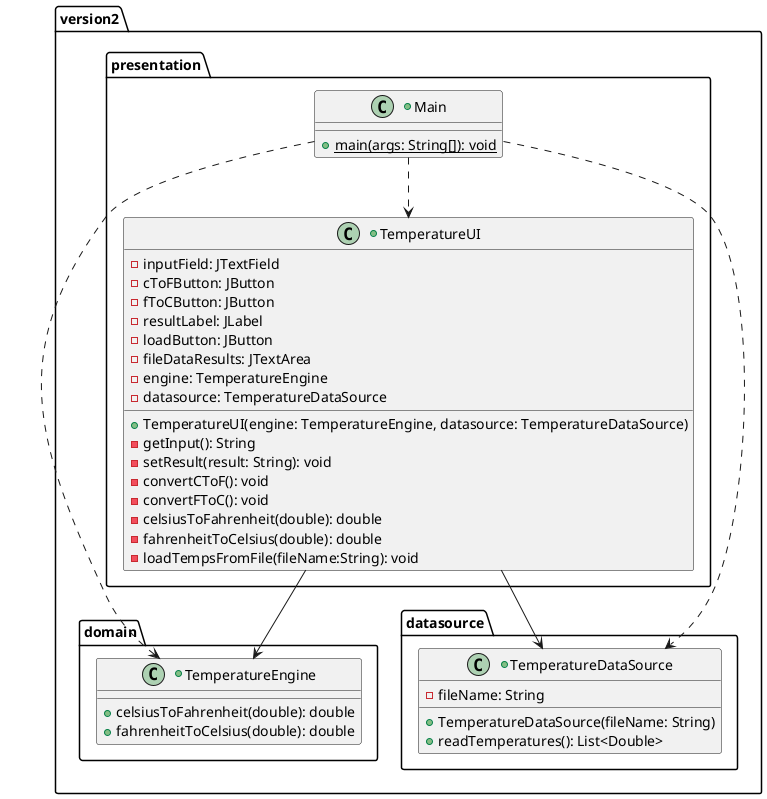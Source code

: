 @startuml
package version2
{
    package presentation
    {
        +class Main
        {
            +{static} main(args: String[]): void
        }


    +class TemperatureUI
    {
        -inputField: JTextField
        -cToFButton: JButton
        -fToCButton: JButton
        -resultLabel: JLabel
        -loadButton: JButton
        -fileDataResults: JTextArea
        -engine: TemperatureEngine
        -datasource: TemperatureDataSource

        +TemperatureUI(engine: TemperatureEngine, datasource: TemperatureDataSource)
        -getInput(): String
        -setResult(result: String): void
        -convertCToF(): void
        -convertFToC(): void
        -celsiusToFahrenheit(double): double
        -fahrenheitToCelsius(double): double
        -loadTempsFromFile(fileName:String): void
    }
    }

    package domain
    {
        +class TemperatureEngine
        {
            +celsiusToFahrenheit(double): double
            +fahrenheitToCelsius(double): double
        }
    }


    package datasource
    {
        +class TemperatureDataSource
        {
            -fileName: String
            +TemperatureDataSource(fileName: String)
            +readTemperatures(): List<Double>
        }
    }
}


Main ..> TemperatureUI
Main ..> TemperatureDataSource
Main ..> TemperatureEngine
TemperatureUI --> TemperatureDataSource
TemperatureUI --> TemperatureEngine
@enduml